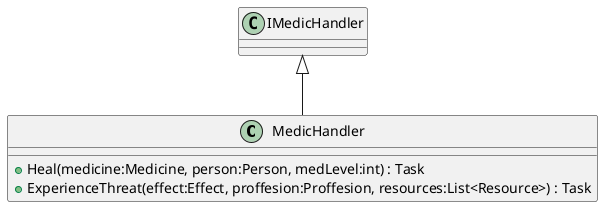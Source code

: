 @startuml
class MedicHandler {
    + Heal(medicine:Medicine, person:Person, medLevel:int) : Task
    + ExperienceThreat(effect:Effect, proffesion:Proffesion, resources:List<Resource>) : Task
}
IMedicHandler <|-- MedicHandler

@enduml
